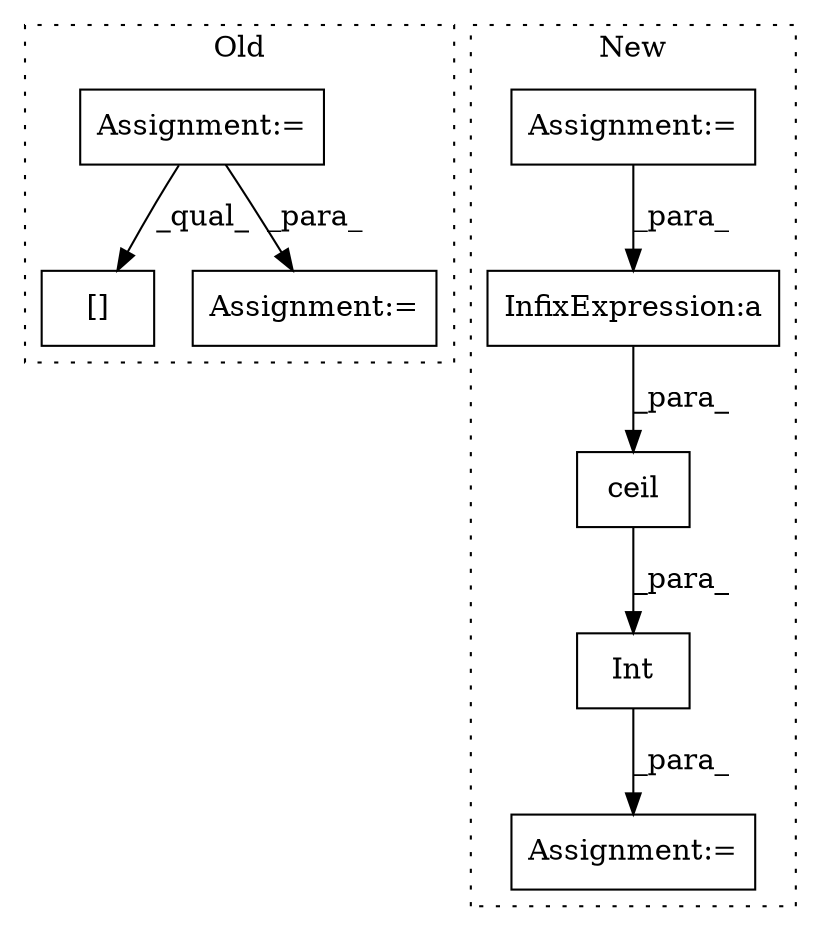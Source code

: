 digraph G {
subgraph cluster0 {
1 [label="[]" a="2" s="3692,3736" l="11,2" shape="box"];
6 [label="Assignment:=" a="7" s="3658" l="1" shape="box"];
8 [label="Assignment:=" a="7" s="3691" l="1" shape="box"];
label = "Old";
style="dotted";
}
subgraph cluster1 {
2 [label="ceil" a="32" s="6740,6762" l="5,1" shape="box"];
3 [label="Assignment:=" a="7" s="6785" l="1" shape="box"];
4 [label="InfixExpression:a" a="27" s="6746" l="3" shape="box"];
5 [label="Assignment:=" a="7" s="6504" l="1" shape="box"];
7 [label="Int" a="32" s="6730,6763" l="4,1" shape="box"];
label = "New";
style="dotted";
}
2 -> 7 [label="_para_"];
4 -> 2 [label="_para_"];
5 -> 4 [label="_para_"];
6 -> 8 [label="_para_"];
6 -> 1 [label="_qual_"];
7 -> 3 [label="_para_"];
}